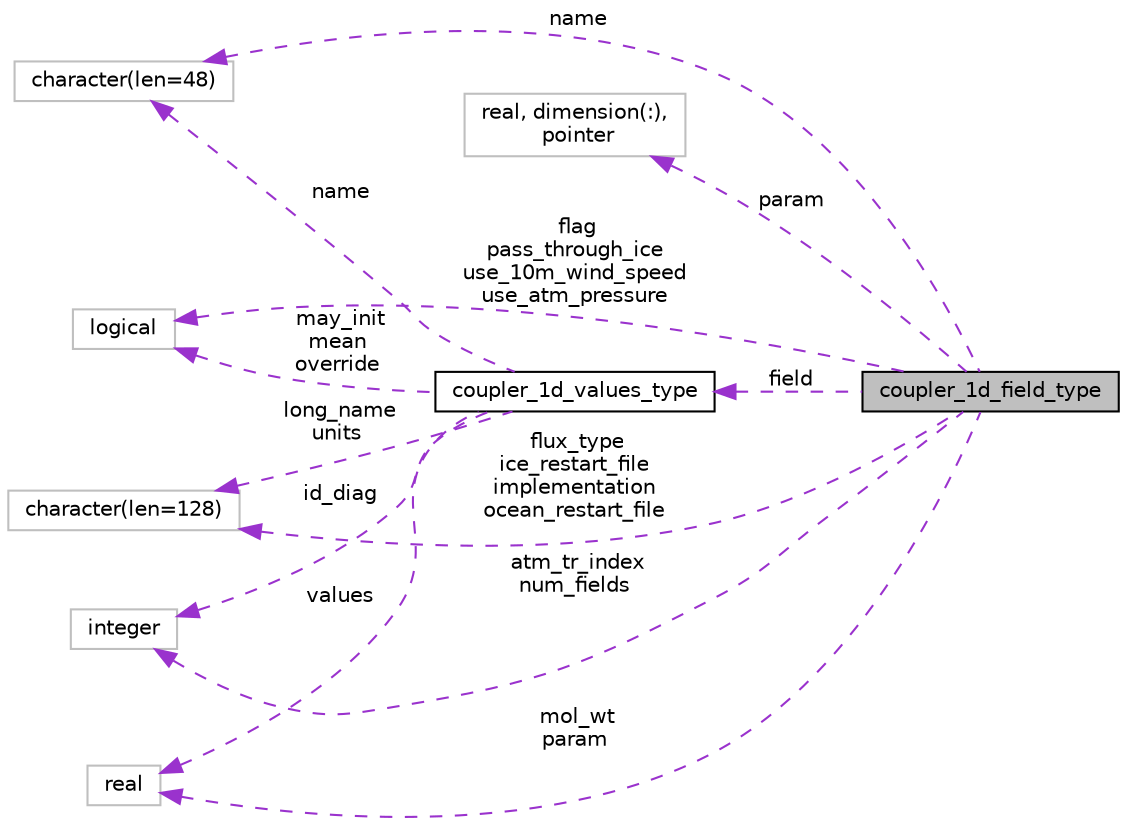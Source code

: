 digraph "coupler_1d_field_type"
{
 // INTERACTIVE_SVG=YES
 // LATEX_PDF_SIZE
  edge [fontname="Helvetica",fontsize="10",labelfontname="Helvetica",labelfontsize="10"];
  node [fontname="Helvetica",fontsize="10",shape=record];
  rankdir="LR";
  Node1 [label="coupler_1d_field_type",height=0.2,width=0.4,color="black", fillcolor="grey75", style="filled", fontcolor="black",tooltip="Coupler data for 1D fields."];
  Node2 -> Node1 [dir="back",color="darkorchid3",fontsize="10",style="dashed",label=" flag\npass_through_ice\nuse_10m_wind_speed\nuse_atm_pressure" ,fontname="Helvetica"];
  Node2 [label="logical",height=0.2,width=0.4,color="grey75", fillcolor="white", style="filled",tooltip=" "];
  Node3 -> Node1 [dir="back",color="darkorchid3",fontsize="10",style="dashed",label=" param" ,fontname="Helvetica"];
  Node3 [label="real, dimension(:),\l pointer",height=0.2,width=0.4,color="grey75", fillcolor="white", style="filled",tooltip=" "];
  Node4 -> Node1 [dir="back",color="darkorchid3",fontsize="10",style="dashed",label=" name" ,fontname="Helvetica"];
  Node4 [label="character(len=48)",height=0.2,width=0.4,color="grey75", fillcolor="white", style="filled",tooltip=" "];
  Node5 -> Node1 [dir="back",color="darkorchid3",fontsize="10",style="dashed",label=" field" ,fontname="Helvetica"];
  Node5 [label="coupler_1d_values_type",height=0.2,width=0.4,color="black", fillcolor="white", style="filled",URL="$group__coupler__types__mod.html#structcoupler__types__mod_1_1coupler__1d__values__type",tooltip="Coupler data for 1D values."];
  Node2 -> Node5 [dir="back",color="darkorchid3",fontsize="10",style="dashed",label=" may_init\nmean\noverride" ,fontname="Helvetica"];
  Node4 -> Node5 [dir="back",color="darkorchid3",fontsize="10",style="dashed",label=" name" ,fontname="Helvetica"];
  Node6 -> Node5 [dir="back",color="darkorchid3",fontsize="10",style="dashed",label=" long_name\nunits" ,fontname="Helvetica"];
  Node6 [label="character(len=128)",height=0.2,width=0.4,color="grey75", fillcolor="white", style="filled",tooltip=" "];
  Node7 -> Node5 [dir="back",color="darkorchid3",fontsize="10",style="dashed",label=" id_diag" ,fontname="Helvetica"];
  Node7 [label="integer",height=0.2,width=0.4,color="grey75", fillcolor="white", style="filled",tooltip=" "];
  Node8 -> Node5 [dir="back",color="darkorchid3",fontsize="10",style="dashed",label=" values" ,fontname="Helvetica"];
  Node8 [label="real",height=0.2,width=0.4,color="grey75", fillcolor="white", style="filled",tooltip=" "];
  Node6 -> Node1 [dir="back",color="darkorchid3",fontsize="10",style="dashed",label=" flux_type\nice_restart_file\nimplementation\nocean_restart_file" ,fontname="Helvetica"];
  Node8 -> Node1 [dir="back",color="darkorchid3",fontsize="10",style="dashed",label=" mol_wt\nparam" ,fontname="Helvetica"];
  Node7 -> Node1 [dir="back",color="darkorchid3",fontsize="10",style="dashed",label=" atm_tr_index\nnum_fields" ,fontname="Helvetica"];
}
